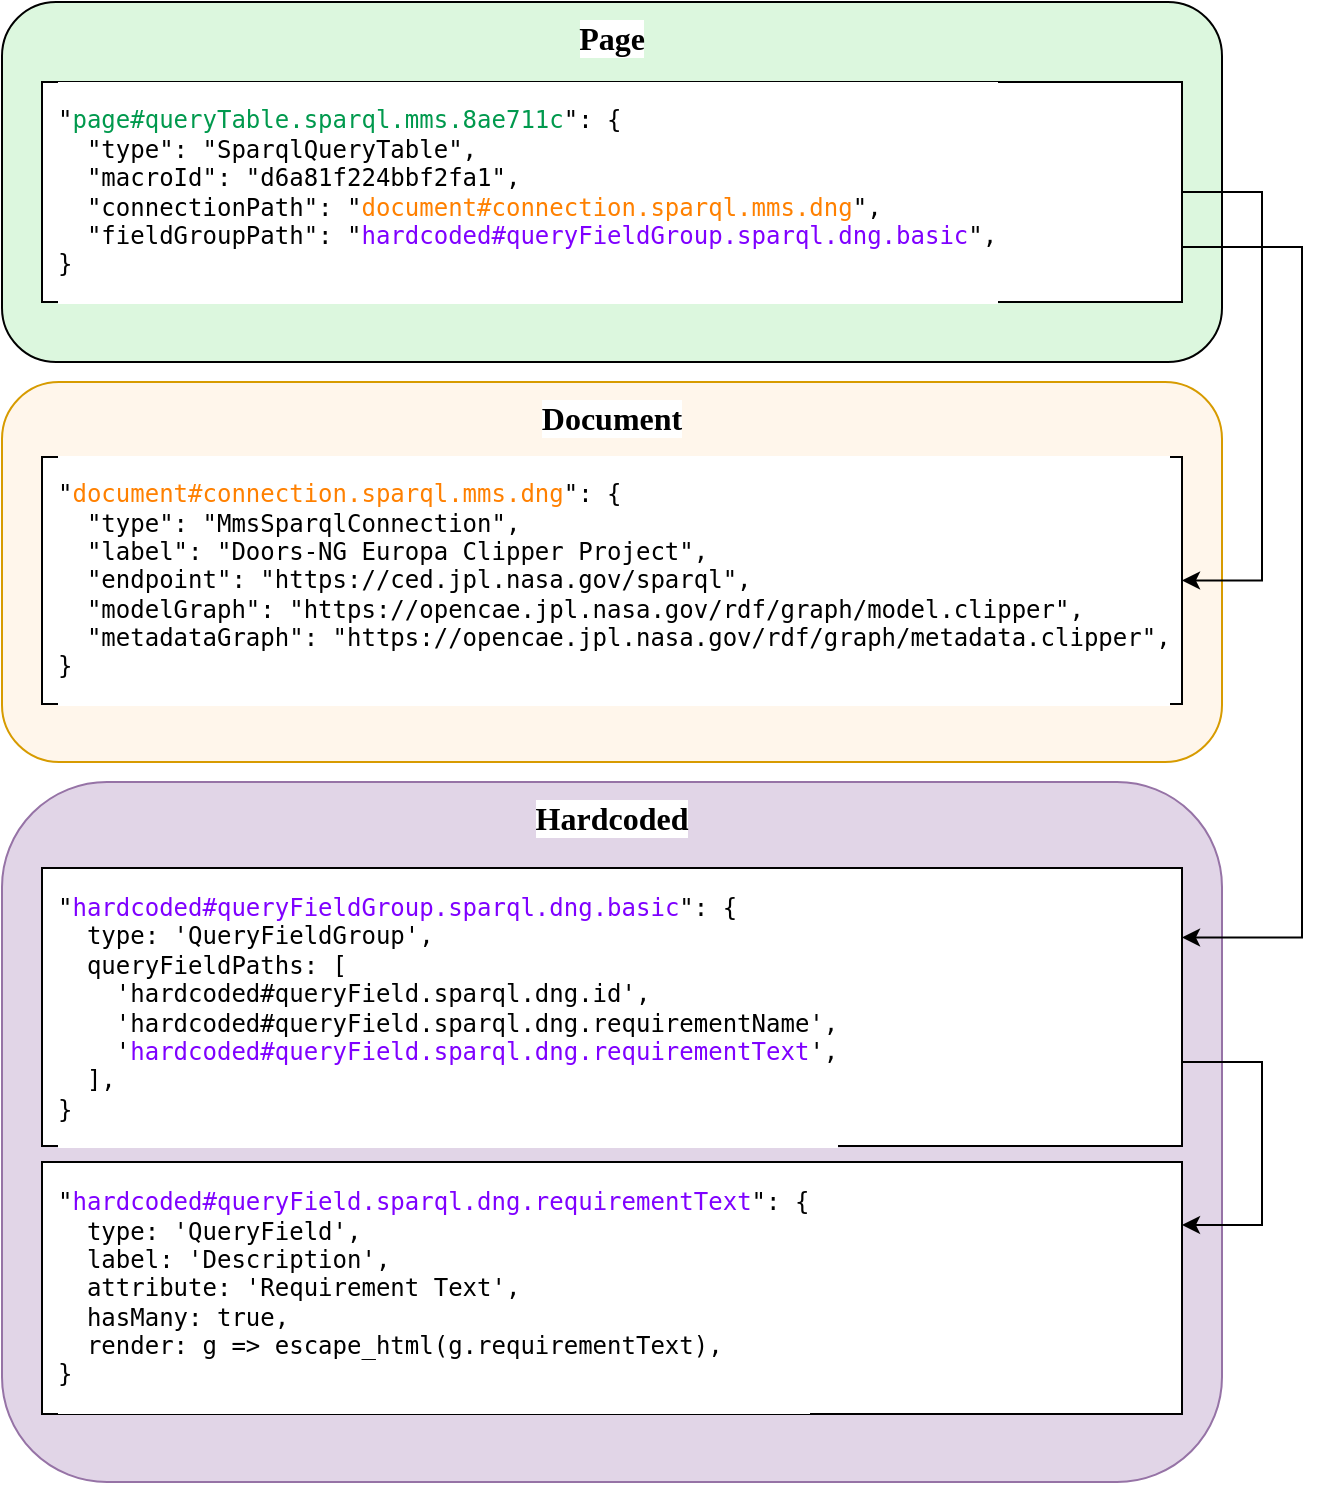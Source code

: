<mxfile version="14.6.13" type="device"><diagram id="PQROKBgWrBBJzmg_Twhp" name="Page-1"><mxGraphModel dx="-970" dy="2286" grid="1" gridSize="10" guides="1" tooltips="1" connect="1" arrows="1" fold="1" page="1" pageScale="1" pageWidth="850" pageHeight="1100" math="0" shadow="0"><root><mxCell id="0"/><mxCell id="1" parent="0"/><mxCell id="H1f1xqnFURZPzV6zERJK-1" value="Hardcoded" style="rounded=1;whiteSpace=wrap;html=1;labelBackgroundColor=#ffffff;fontFamily=Verdana;fontSize=16;fillColor=#e1d5e7;align=center;verticalAlign=top;fontStyle=1;spacingTop=2;strokeColor=#9673a6;" vertex="1" parent="1"><mxGeometry x="2650" y="-560" width="610" height="350" as="geometry"/></mxCell><mxCell id="H1f1xqnFURZPzV6zERJK-2" value="Page" style="rounded=1;whiteSpace=wrap;html=1;labelBackgroundColor=#ffffff;fontFamily=Verdana;fontSize=16;align=center;verticalAlign=top;fontStyle=1;spacingTop=2;fillColor=#DCF7DE;" vertex="1" parent="1"><mxGeometry x="2650" y="-950" width="610" height="180" as="geometry"/></mxCell><mxCell id="H1f1xqnFURZPzV6zERJK-3" value="Document" style="rounded=1;whiteSpace=wrap;html=1;labelBackgroundColor=#ffffff;fontFamily=Verdana;fontSize=16;align=center;verticalAlign=top;fontStyle=1;spacingTop=2;strokeColor=#d79b00;fillColor=#FFF6EB;" vertex="1" parent="1"><mxGeometry x="2650" y="-760" width="610" height="190" as="geometry"/></mxCell><mxCell id="H1f1xqnFURZPzV6zERJK-4" value="&lt;pre style=&quot;font-size: 12px&quot;&gt;&quot;&lt;font color=&quot;#ff8000&quot;&gt;document#connection.sparql.mms.dng&lt;/font&gt;&quot;: {&lt;br style=&quot;font-size: 12px&quot;&gt;  &quot;type&quot;: &quot;MmsSparqlConnection&quot;,&lt;br style=&quot;font-size: 12px&quot;&gt;  &quot;label&quot;: &quot;Doors-NG Europa Clipper Project&quot;,&lt;br style=&quot;font-size: 12px&quot;&gt;  &quot;endpoint&quot;: &quot;https://ced.jpl.nasa.gov/sparql&quot;,&lt;br style=&quot;font-size: 12px&quot;&gt;  &quot;modelGraph&quot;: &quot;https://opencae.jpl.nasa.gov/rdf/graph/model.clipper&quot;,&lt;br style=&quot;font-size: 12px&quot;&gt;  &quot;metadataGraph&quot;: &quot;https://opencae.jpl.nasa.gov/rdf/graph/metadata.clipper&quot;,&lt;br style=&quot;font-size: 12px&quot;&gt;}&lt;/pre&gt;" style="rounded=0;whiteSpace=wrap;html=1;labelBackgroundColor=#ffffff;fontSize=12;align=left;spacingLeft=6;" vertex="1" parent="1"><mxGeometry x="2670" y="-722.5" width="570" height="123.5" as="geometry"/></mxCell><mxCell id="H1f1xqnFURZPzV6zERJK-5" style="edgeStyle=orthogonalEdgeStyle;rounded=0;orthogonalLoop=1;jettySize=auto;html=1;exitX=1;exitY=0.5;exitDx=0;exitDy=0;entryX=1;entryY=0.5;entryDx=0;entryDy=0;fontFamily=Verdana;fontSize=16;startArrow=none;startFill=0;endArrow=classic;endFill=1;" edge="1" parent="1" source="H1f1xqnFURZPzV6zERJK-7" target="H1f1xqnFURZPzV6zERJK-4"><mxGeometry relative="1" as="geometry"><Array as="points"><mxPoint x="3280" y="-855"/><mxPoint x="3280" y="-661"/></Array></mxGeometry></mxCell><mxCell id="H1f1xqnFURZPzV6zERJK-6" style="edgeStyle=orthogonalEdgeStyle;rounded=0;orthogonalLoop=1;jettySize=auto;html=1;exitX=1;exitY=0.75;exitDx=0;exitDy=0;entryX=1;entryY=0.25;entryDx=0;entryDy=0;fontFamily=Verdana;fontSize=16;startArrow=none;startFill=0;endArrow=classic;endFill=1;" edge="1" parent="1" source="H1f1xqnFURZPzV6zERJK-7" target="H1f1xqnFURZPzV6zERJK-9"><mxGeometry relative="1" as="geometry"><Array as="points"><mxPoint x="3300" y="-827"/><mxPoint x="3300" y="-482"/></Array></mxGeometry></mxCell><mxCell id="H1f1xqnFURZPzV6zERJK-7" value="&lt;pre&gt;&quot;&lt;font color=&quot;#00994d&quot;&gt;page#queryTable.sparql.mms.8ae711c&lt;/font&gt;&quot;: {&lt;br&gt;  &quot;type&quot;: &quot;SparqlQueryTable&quot;,&lt;br&gt;  &quot;macroId&quot;: &quot;d6a81f224bbf2fa1&quot;,&lt;br&gt;  &quot;connectionPath&quot;: &quot;&lt;font color=&quot;#ff8000&quot;&gt;document#connection.sparql.mms.dng&lt;/font&gt;&quot;,&lt;br&gt;  &quot;fieldGroupPath&quot;: &quot;&lt;font color=&quot;#7f00ff&quot;&gt;hardcoded#queryFieldGroup.sparql.dng.basic&lt;/font&gt;&quot;,&lt;br&gt;}&lt;br&gt;&lt;/pre&gt;" style="rounded=0;whiteSpace=wrap;html=1;labelBackgroundColor=#ffffff;fontSize=12;align=left;spacingLeft=6;" vertex="1" parent="1"><mxGeometry x="2670" y="-910" width="570" height="110" as="geometry"/></mxCell><mxCell id="H1f1xqnFURZPzV6zERJK-8" style="edgeStyle=orthogonalEdgeStyle;rounded=0;orthogonalLoop=1;jettySize=auto;html=1;exitX=1;exitY=0.619;exitDx=0;exitDy=0;entryX=1;entryY=0.25;entryDx=0;entryDy=0;startArrow=none;startFill=0;exitPerimeter=0;" edge="1" parent="1" source="H1f1xqnFURZPzV6zERJK-9" target="H1f1xqnFURZPzV6zERJK-10"><mxGeometry relative="1" as="geometry"><Array as="points"><mxPoint x="3240" y="-420"/><mxPoint x="3280" y="-420"/><mxPoint x="3280" y="-338"/></Array></mxGeometry></mxCell><mxCell id="H1f1xqnFURZPzV6zERJK-9" value="&lt;pre&gt;&quot;&lt;font color=&quot;#7f00ff&quot;&gt;hardcoded#queryFieldGroup.sparql.dng.basic&lt;/font&gt;&quot;: {&lt;br/&gt;  type: 'QueryFieldGroup',&lt;br/&gt;  queryFieldPaths: [&lt;br/&gt;    'hardcoded#queryField.sparql.dng.id',&lt;br/&gt;    'hardcoded#queryField.sparql.dng.requirementName',&lt;br/&gt;    '&lt;font color=&quot;#7f00ff&quot;&gt;hardcoded#queryField.sparql.dng.requirementText&lt;/font&gt;',&lt;br/&gt;  ],&lt;br/&gt;}&lt;br&gt;&lt;/pre&gt;" style="rounded=0;whiteSpace=wrap;html=1;labelBackgroundColor=#ffffff;fontSize=12;align=left;spacingLeft=6;" vertex="1" parent="1"><mxGeometry x="2670" y="-517" width="570" height="139" as="geometry"/></mxCell><mxCell id="H1f1xqnFURZPzV6zERJK-10" value="&lt;pre&gt;&quot;&lt;font color=&quot;#7f00ff&quot;&gt;hardcoded#queryField.sparql.dng.requirementText&lt;/font&gt;&quot;: {&lt;br/&gt;  type: 'QueryField',&lt;br/&gt;  label: 'Description',&lt;br/&gt;  attribute: 'Requirement Text',&lt;br/&gt;  hasMany: true,&lt;br/&gt;  render: g =&amp;gt; escape_html(g.requirementText),&lt;br/&gt;}&lt;br&gt;&lt;/pre&gt;" style="rounded=0;whiteSpace=wrap;html=1;labelBackgroundColor=#ffffff;fontSize=12;align=left;spacingLeft=6;" vertex="1" parent="1"><mxGeometry x="2670" y="-370" width="570" height="126" as="geometry"/></mxCell></root></mxGraphModel></diagram></mxfile>